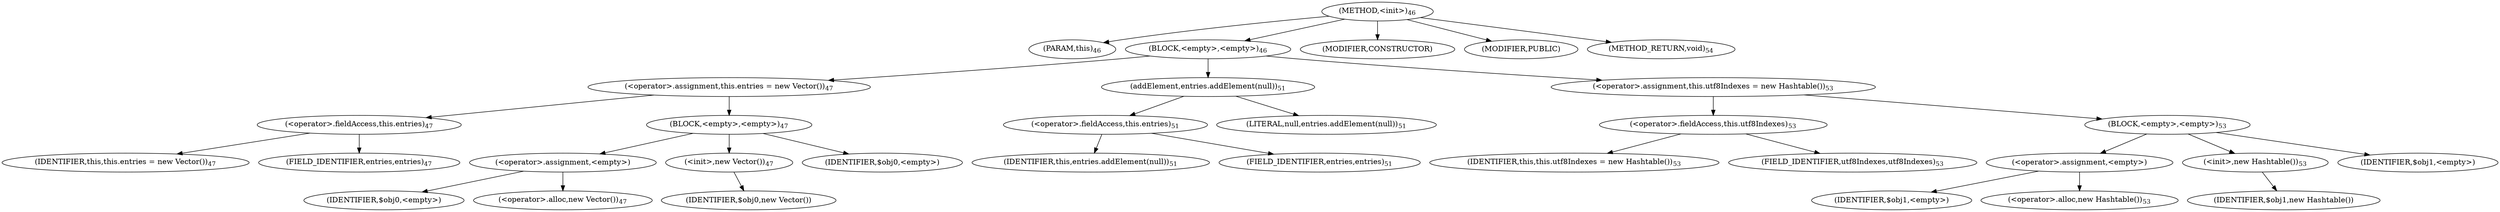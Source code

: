 digraph "&lt;init&gt;" {  
"41" [label = <(METHOD,&lt;init&gt;)<SUB>46</SUB>> ]
"42" [label = <(PARAM,this)<SUB>46</SUB>> ]
"43" [label = <(BLOCK,&lt;empty&gt;,&lt;empty&gt;)<SUB>46</SUB>> ]
"44" [label = <(&lt;operator&gt;.assignment,this.entries = new Vector())<SUB>47</SUB>> ]
"45" [label = <(&lt;operator&gt;.fieldAccess,this.entries)<SUB>47</SUB>> ]
"46" [label = <(IDENTIFIER,this,this.entries = new Vector())<SUB>47</SUB>> ]
"47" [label = <(FIELD_IDENTIFIER,entries,entries)<SUB>47</SUB>> ]
"48" [label = <(BLOCK,&lt;empty&gt;,&lt;empty&gt;)<SUB>47</SUB>> ]
"49" [label = <(&lt;operator&gt;.assignment,&lt;empty&gt;)> ]
"50" [label = <(IDENTIFIER,$obj0,&lt;empty&gt;)> ]
"51" [label = <(&lt;operator&gt;.alloc,new Vector())<SUB>47</SUB>> ]
"52" [label = <(&lt;init&gt;,new Vector())<SUB>47</SUB>> ]
"53" [label = <(IDENTIFIER,$obj0,new Vector())> ]
"54" [label = <(IDENTIFIER,$obj0,&lt;empty&gt;)> ]
"55" [label = <(addElement,entries.addElement(null))<SUB>51</SUB>> ]
"56" [label = <(&lt;operator&gt;.fieldAccess,this.entries)<SUB>51</SUB>> ]
"57" [label = <(IDENTIFIER,this,entries.addElement(null))<SUB>51</SUB>> ]
"58" [label = <(FIELD_IDENTIFIER,entries,entries)<SUB>51</SUB>> ]
"59" [label = <(LITERAL,null,entries.addElement(null))<SUB>51</SUB>> ]
"60" [label = <(&lt;operator&gt;.assignment,this.utf8Indexes = new Hashtable())<SUB>53</SUB>> ]
"61" [label = <(&lt;operator&gt;.fieldAccess,this.utf8Indexes)<SUB>53</SUB>> ]
"62" [label = <(IDENTIFIER,this,this.utf8Indexes = new Hashtable())<SUB>53</SUB>> ]
"63" [label = <(FIELD_IDENTIFIER,utf8Indexes,utf8Indexes)<SUB>53</SUB>> ]
"64" [label = <(BLOCK,&lt;empty&gt;,&lt;empty&gt;)<SUB>53</SUB>> ]
"65" [label = <(&lt;operator&gt;.assignment,&lt;empty&gt;)> ]
"66" [label = <(IDENTIFIER,$obj1,&lt;empty&gt;)> ]
"67" [label = <(&lt;operator&gt;.alloc,new Hashtable())<SUB>53</SUB>> ]
"68" [label = <(&lt;init&gt;,new Hashtable())<SUB>53</SUB>> ]
"69" [label = <(IDENTIFIER,$obj1,new Hashtable())> ]
"70" [label = <(IDENTIFIER,$obj1,&lt;empty&gt;)> ]
"71" [label = <(MODIFIER,CONSTRUCTOR)> ]
"72" [label = <(MODIFIER,PUBLIC)> ]
"73" [label = <(METHOD_RETURN,void)<SUB>54</SUB>> ]
  "41" -> "42" 
  "41" -> "43" 
  "41" -> "71" 
  "41" -> "72" 
  "41" -> "73" 
  "43" -> "44" 
  "43" -> "55" 
  "43" -> "60" 
  "44" -> "45" 
  "44" -> "48" 
  "45" -> "46" 
  "45" -> "47" 
  "48" -> "49" 
  "48" -> "52" 
  "48" -> "54" 
  "49" -> "50" 
  "49" -> "51" 
  "52" -> "53" 
  "55" -> "56" 
  "55" -> "59" 
  "56" -> "57" 
  "56" -> "58" 
  "60" -> "61" 
  "60" -> "64" 
  "61" -> "62" 
  "61" -> "63" 
  "64" -> "65" 
  "64" -> "68" 
  "64" -> "70" 
  "65" -> "66" 
  "65" -> "67" 
  "68" -> "69" 
}
